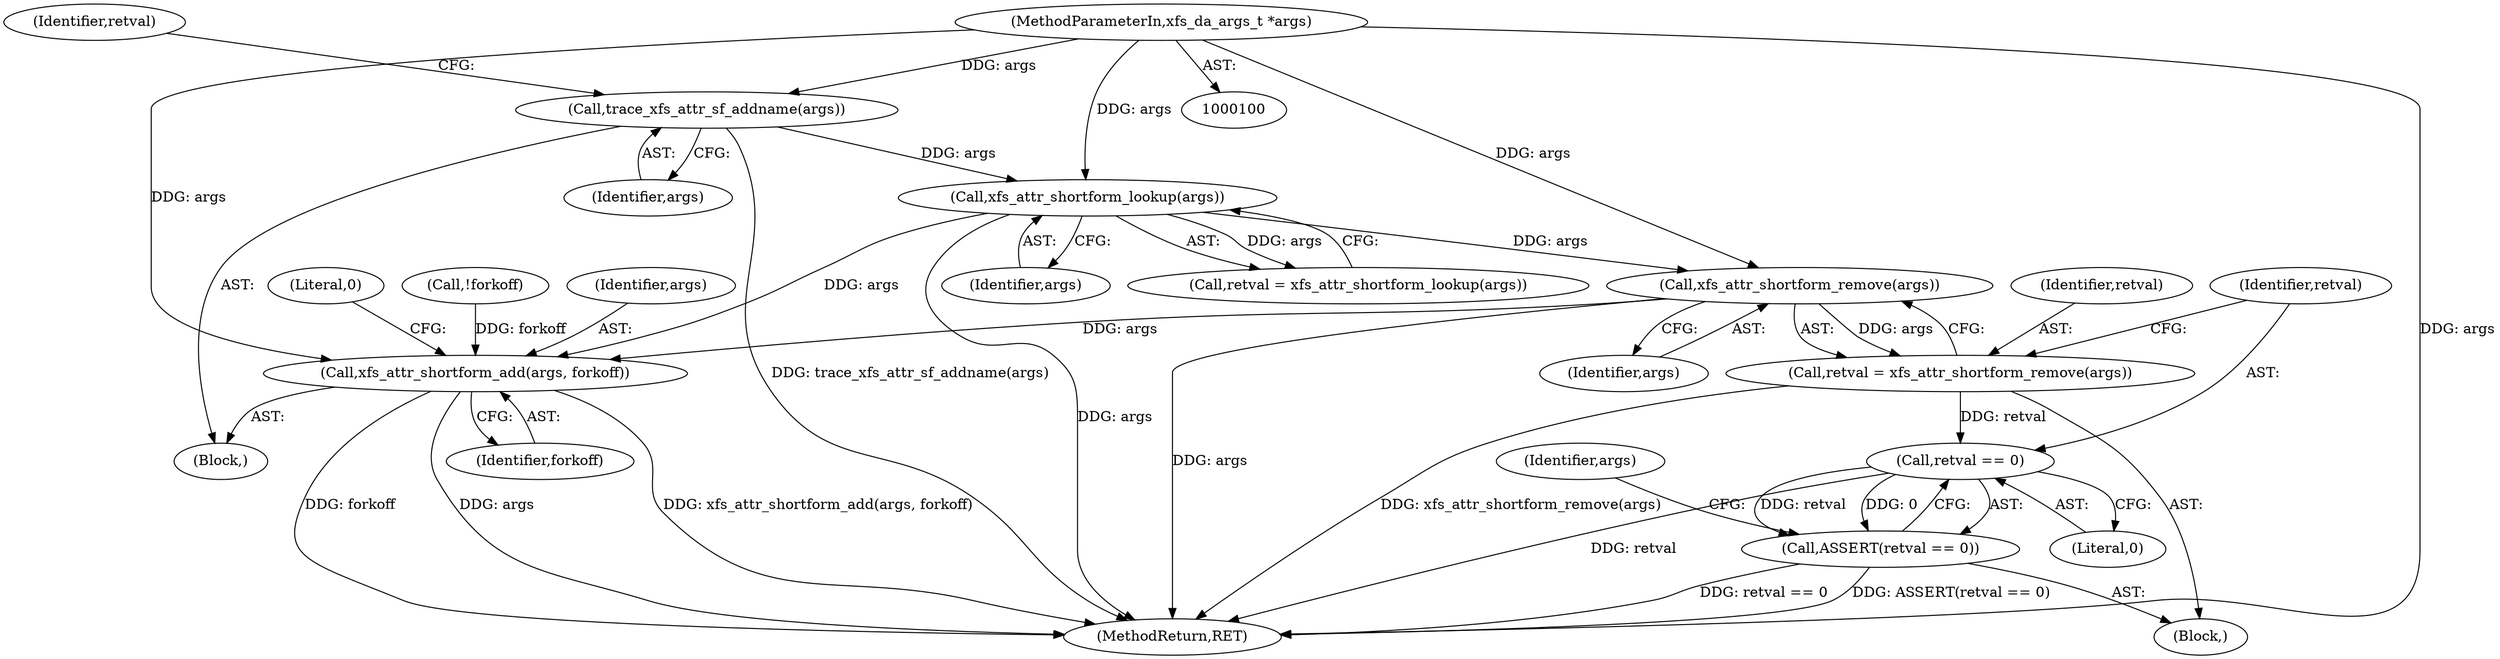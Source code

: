 digraph "1_linux_7b38460dc8e4eafba06c78f8e37099d3b34d473c@API" {
"1000143" [label="(Call,xfs_attr_shortform_remove(args))"];
"1000110" [label="(Call,xfs_attr_shortform_lookup(args))"];
"1000106" [label="(Call,trace_xfs_attr_sf_addname(args))"];
"1000101" [label="(MethodParameterIn,xfs_da_args_t *args)"];
"1000141" [label="(Call,retval = xfs_attr_shortform_remove(args))"];
"1000146" [label="(Call,retval == 0)"];
"1000145" [label="(Call,ASSERT(retval == 0))"];
"1000192" [label="(Call,xfs_attr_shortform_add(args, forkoff))"];
"1000108" [label="(Call,retval = xfs_attr_shortform_lookup(args))"];
"1000109" [label="(Identifier,retval)"];
"1000142" [label="(Identifier,retval)"];
"1000111" [label="(Identifier,args)"];
"1000102" [label="(Block,)"];
"1000106" [label="(Call,trace_xfs_attr_sf_addname(args))"];
"1000101" [label="(MethodParameterIn,xfs_da_args_t *args)"];
"1000145" [label="(Call,ASSERT(retval == 0))"];
"1000197" [label="(MethodReturn,RET)"];
"1000110" [label="(Call,xfs_attr_shortform_lookup(args))"];
"1000144" [label="(Identifier,args)"];
"1000194" [label="(Identifier,forkoff)"];
"1000196" [label="(Literal,0)"];
"1000141" [label="(Call,retval = xfs_attr_shortform_remove(args))"];
"1000193" [label="(Identifier,args)"];
"1000147" [label="(Identifier,retval)"];
"1000187" [label="(Call,!forkoff)"];
"1000192" [label="(Call,xfs_attr_shortform_add(args, forkoff))"];
"1000107" [label="(Identifier,args)"];
"1000148" [label="(Literal,0)"];
"1000143" [label="(Call,xfs_attr_shortform_remove(args))"];
"1000146" [label="(Call,retval == 0)"];
"1000132" [label="(Block,)"];
"1000153" [label="(Identifier,args)"];
"1000143" -> "1000141"  [label="AST: "];
"1000143" -> "1000144"  [label="CFG: "];
"1000144" -> "1000143"  [label="AST: "];
"1000141" -> "1000143"  [label="CFG: "];
"1000143" -> "1000197"  [label="DDG: args"];
"1000143" -> "1000141"  [label="DDG: args"];
"1000110" -> "1000143"  [label="DDG: args"];
"1000101" -> "1000143"  [label="DDG: args"];
"1000143" -> "1000192"  [label="DDG: args"];
"1000110" -> "1000108"  [label="AST: "];
"1000110" -> "1000111"  [label="CFG: "];
"1000111" -> "1000110"  [label="AST: "];
"1000108" -> "1000110"  [label="CFG: "];
"1000110" -> "1000197"  [label="DDG: args"];
"1000110" -> "1000108"  [label="DDG: args"];
"1000106" -> "1000110"  [label="DDG: args"];
"1000101" -> "1000110"  [label="DDG: args"];
"1000110" -> "1000192"  [label="DDG: args"];
"1000106" -> "1000102"  [label="AST: "];
"1000106" -> "1000107"  [label="CFG: "];
"1000107" -> "1000106"  [label="AST: "];
"1000109" -> "1000106"  [label="CFG: "];
"1000106" -> "1000197"  [label="DDG: trace_xfs_attr_sf_addname(args)"];
"1000101" -> "1000106"  [label="DDG: args"];
"1000101" -> "1000100"  [label="AST: "];
"1000101" -> "1000197"  [label="DDG: args"];
"1000101" -> "1000192"  [label="DDG: args"];
"1000141" -> "1000132"  [label="AST: "];
"1000142" -> "1000141"  [label="AST: "];
"1000147" -> "1000141"  [label="CFG: "];
"1000141" -> "1000197"  [label="DDG: xfs_attr_shortform_remove(args)"];
"1000141" -> "1000146"  [label="DDG: retval"];
"1000146" -> "1000145"  [label="AST: "];
"1000146" -> "1000148"  [label="CFG: "];
"1000147" -> "1000146"  [label="AST: "];
"1000148" -> "1000146"  [label="AST: "];
"1000145" -> "1000146"  [label="CFG: "];
"1000146" -> "1000197"  [label="DDG: retval"];
"1000146" -> "1000145"  [label="DDG: retval"];
"1000146" -> "1000145"  [label="DDG: 0"];
"1000145" -> "1000132"  [label="AST: "];
"1000153" -> "1000145"  [label="CFG: "];
"1000145" -> "1000197"  [label="DDG: ASSERT(retval == 0)"];
"1000145" -> "1000197"  [label="DDG: retval == 0"];
"1000192" -> "1000102"  [label="AST: "];
"1000192" -> "1000194"  [label="CFG: "];
"1000193" -> "1000192"  [label="AST: "];
"1000194" -> "1000192"  [label="AST: "];
"1000196" -> "1000192"  [label="CFG: "];
"1000192" -> "1000197"  [label="DDG: forkoff"];
"1000192" -> "1000197"  [label="DDG: args"];
"1000192" -> "1000197"  [label="DDG: xfs_attr_shortform_add(args, forkoff)"];
"1000187" -> "1000192"  [label="DDG: forkoff"];
}
